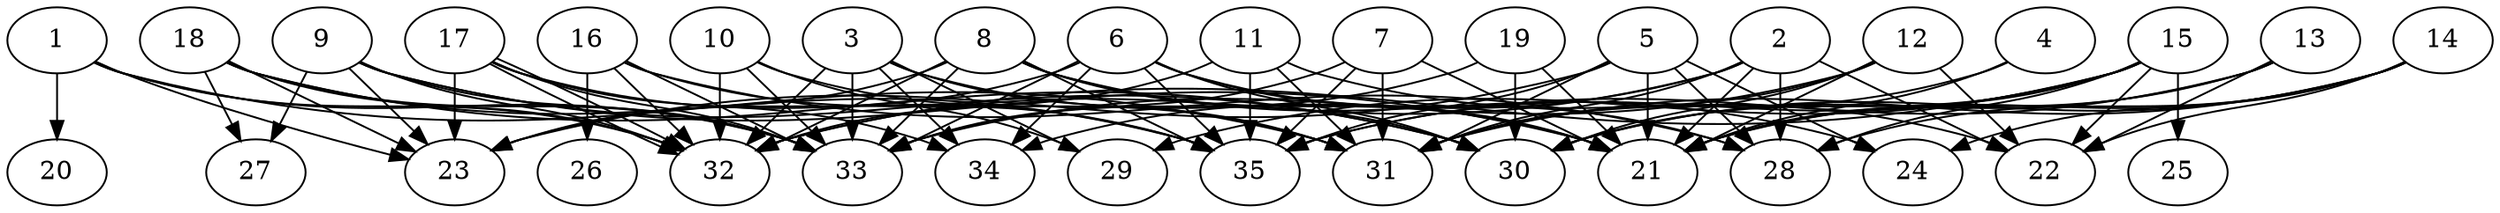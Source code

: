 // DAG automatically generated by daggen at Thu Oct  3 14:05:36 2019
// ./daggen --dot -n 35 --ccr 0.4 --fat 0.9 --regular 0.5 --density 0.7 --mindata 5242880 --maxdata 52428800 
digraph G {
  1 [size="124231680", alpha="0.04", expect_size="49692672"] 
  1 -> 20 [size ="49692672"]
  1 -> 23 [size ="49692672"]
  1 -> 31 [size ="49692672"]
  1 -> 32 [size ="49692672"]
  1 -> 33 [size ="49692672"]
  2 [size="109524480", alpha="0.14", expect_size="43809792"] 
  2 -> 21 [size ="43809792"]
  2 -> 22 [size ="43809792"]
  2 -> 28 [size ="43809792"]
  2 -> 31 [size ="43809792"]
  2 -> 32 [size ="43809792"]
  2 -> 34 [size ="43809792"]
  3 [size="54310400", alpha="0.06", expect_size="21724160"] 
  3 -> 21 [size ="21724160"]
  3 -> 29 [size ="21724160"]
  3 -> 31 [size ="21724160"]
  3 -> 32 [size ="21724160"]
  3 -> 33 [size ="21724160"]
  3 -> 34 [size ="21724160"]
  4 [size="128296960", alpha="0.08", expect_size="51318784"] 
  4 -> 21 [size ="51318784"]
  4 -> 31 [size ="51318784"]
  5 [size="50462720", alpha="0.14", expect_size="20185088"] 
  5 -> 21 [size ="20185088"]
  5 -> 23 [size ="20185088"]
  5 -> 24 [size ="20185088"]
  5 -> 28 [size ="20185088"]
  5 -> 31 [size ="20185088"]
  5 -> 35 [size ="20185088"]
  6 [size="74920960", alpha="0.01", expect_size="29968384"] 
  6 -> 21 [size ="29968384"]
  6 -> 23 [size ="29968384"]
  6 -> 28 [size ="29968384"]
  6 -> 30 [size ="29968384"]
  6 -> 33 [size ="29968384"]
  6 -> 34 [size ="29968384"]
  6 -> 35 [size ="29968384"]
  7 [size="128261120", alpha="0.08", expect_size="51304448"] 
  7 -> 21 [size ="51304448"]
  7 -> 31 [size ="51304448"]
  7 -> 33 [size ="51304448"]
  7 -> 35 [size ="51304448"]
  8 [size="22574080", alpha="0.17", expect_size="9029632"] 
  8 -> 21 [size ="9029632"]
  8 -> 23 [size ="9029632"]
  8 -> 24 [size ="9029632"]
  8 -> 30 [size ="9029632"]
  8 -> 32 [size ="9029632"]
  8 -> 33 [size ="9029632"]
  8 -> 35 [size ="9029632"]
  9 [size="55843840", alpha="0.01", expect_size="22337536"] 
  9 -> 21 [size ="22337536"]
  9 -> 23 [size ="22337536"]
  9 -> 27 [size ="22337536"]
  9 -> 30 [size ="22337536"]
  9 -> 32 [size ="22337536"]
  9 -> 33 [size ="22337536"]
  10 [size="71383040", alpha="0.07", expect_size="28553216"] 
  10 -> 29 [size ="28553216"]
  10 -> 31 [size ="28553216"]
  10 -> 32 [size ="28553216"]
  10 -> 33 [size ="28553216"]
  11 [size="91059200", alpha="0.04", expect_size="36423680"] 
  11 -> 22 [size ="36423680"]
  11 -> 31 [size ="36423680"]
  11 -> 32 [size ="36423680"]
  11 -> 35 [size ="36423680"]
  12 [size="113172480", alpha="0.02", expect_size="45268992"] 
  12 -> 21 [size ="45268992"]
  12 -> 22 [size ="45268992"]
  12 -> 30 [size ="45268992"]
  12 -> 31 [size ="45268992"]
  12 -> 33 [size ="45268992"]
  13 [size="76088320", alpha="0.14", expect_size="30435328"] 
  13 -> 21 [size ="30435328"]
  13 -> 22 [size ="30435328"]
  13 -> 30 [size ="30435328"]
  13 -> 35 [size ="30435328"]
  14 [size="110824960", alpha="0.19", expect_size="44329984"] 
  14 -> 21 [size ="44329984"]
  14 -> 22 [size ="44329984"]
  14 -> 24 [size ="44329984"]
  14 -> 28 [size ="44329984"]
  14 -> 30 [size ="44329984"]
  14 -> 31 [size ="44329984"]
  15 [size="39603200", alpha="0.11", expect_size="15841280"] 
  15 -> 21 [size ="15841280"]
  15 -> 22 [size ="15841280"]
  15 -> 25 [size ="15841280"]
  15 -> 28 [size ="15841280"]
  15 -> 29 [size ="15841280"]
  15 -> 30 [size ="15841280"]
  15 -> 32 [size ="15841280"]
  15 -> 35 [size ="15841280"]
  16 [size="121397760", alpha="0.17", expect_size="48559104"] 
  16 -> 26 [size ="48559104"]
  16 -> 28 [size ="48559104"]
  16 -> 32 [size ="48559104"]
  16 -> 33 [size ="48559104"]
  16 -> 35 [size ="48559104"]
  17 [size="128483840", alpha="0.05", expect_size="51393536"] 
  17 -> 23 [size ="51393536"]
  17 -> 32 [size ="51393536"]
  17 -> 32 [size ="51393536"]
  17 -> 33 [size ="51393536"]
  17 -> 34 [size ="51393536"]
  17 -> 35 [size ="51393536"]
  18 [size="55260160", alpha="0.16", expect_size="22104064"] 
  18 -> 23 [size ="22104064"]
  18 -> 27 [size ="22104064"]
  18 -> 30 [size ="22104064"]
  18 -> 32 [size ="22104064"]
  18 -> 33 [size ="22104064"]
  18 -> 35 [size ="22104064"]
  19 [size="34626560", alpha="0.09", expect_size="13850624"] 
  19 -> 21 [size ="13850624"]
  19 -> 30 [size ="13850624"]
  19 -> 33 [size ="13850624"]
  20 [size="38574080", alpha="0.14", expect_size="15429632"] 
  21 [size="77401600", alpha="0.17", expect_size="30960640"] 
  22 [size="98928640", alpha="0.17", expect_size="39571456"] 
  23 [size="113105920", alpha="0.04", expect_size="45242368"] 
  24 [size="75673600", alpha="0.10", expect_size="30269440"] 
  25 [size="71787520", alpha="0.03", expect_size="28715008"] 
  26 [size="20080640", alpha="0.06", expect_size="8032256"] 
  27 [size="118156800", alpha="0.09", expect_size="47262720"] 
  28 [size="30310400", alpha="0.13", expect_size="12124160"] 
  29 [size="122293760", alpha="0.05", expect_size="48917504"] 
  30 [size="59857920", alpha="0.06", expect_size="23943168"] 
  31 [size="24655360", alpha="0.01", expect_size="9862144"] 
  32 [size="127810560", alpha="0.12", expect_size="51124224"] 
  33 [size="111848960", alpha="0.14", expect_size="44739584"] 
  34 [size="17973760", alpha="0.13", expect_size="7189504"] 
  35 [size="79342080", alpha="0.17", expect_size="31736832"] 
}

